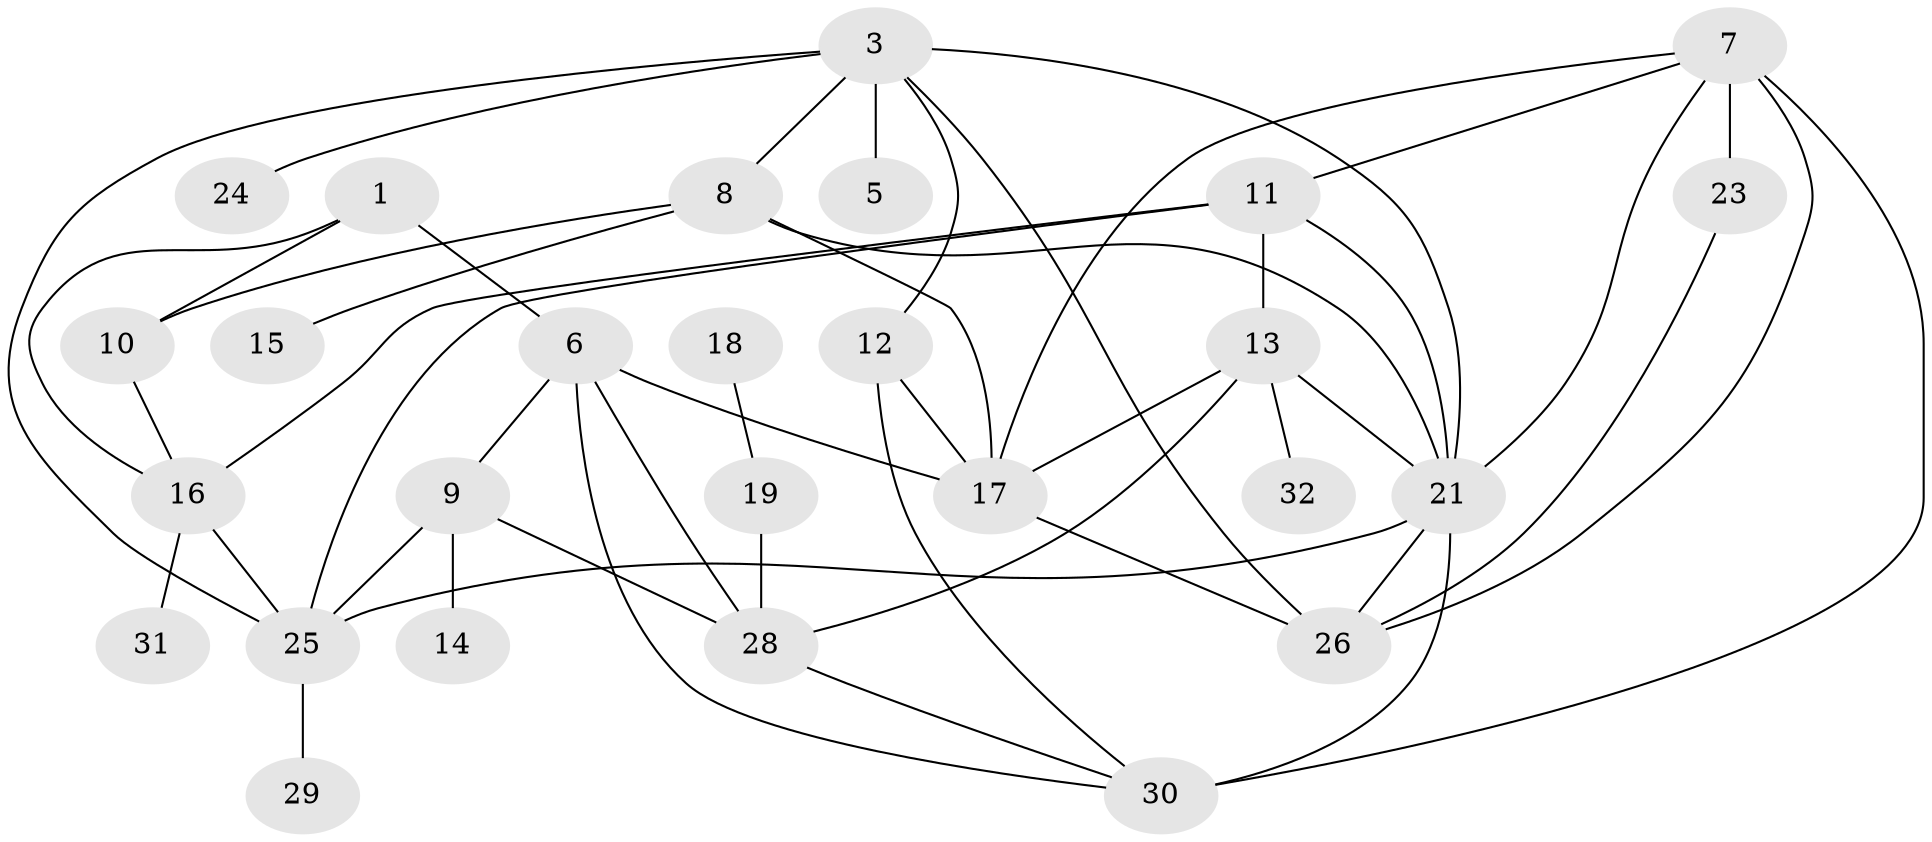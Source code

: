 // original degree distribution, {2: 0.20634920634920634, 0: 0.07936507936507936, 5: 0.14285714285714285, 1: 0.14285714285714285, 4: 0.1746031746031746, 3: 0.19047619047619047, 6: 0.031746031746031744, 7: 0.031746031746031744}
// Generated by graph-tools (version 1.1) at 2025/47/03/04/25 22:47:56]
// undirected, 27 vertices, 49 edges
graph export_dot {
  node [color=gray90,style=filled];
  1;
  3;
  5;
  6;
  7;
  8;
  9;
  10;
  11;
  12;
  13;
  14;
  15;
  16;
  17;
  18;
  19;
  21;
  23;
  24;
  25;
  26;
  28;
  29;
  30;
  31;
  32;
  1 -- 6 [weight=2.0];
  1 -- 10 [weight=1.0];
  1 -- 16 [weight=2.0];
  3 -- 5 [weight=1.0];
  3 -- 8 [weight=1.0];
  3 -- 12 [weight=1.0];
  3 -- 21 [weight=1.0];
  3 -- 24 [weight=1.0];
  3 -- 25 [weight=1.0];
  3 -- 26 [weight=1.0];
  6 -- 9 [weight=1.0];
  6 -- 17 [weight=2.0];
  6 -- 28 [weight=1.0];
  6 -- 30 [weight=1.0];
  7 -- 11 [weight=1.0];
  7 -- 17 [weight=1.0];
  7 -- 21 [weight=1.0];
  7 -- 23 [weight=1.0];
  7 -- 26 [weight=1.0];
  7 -- 30 [weight=2.0];
  8 -- 10 [weight=1.0];
  8 -- 15 [weight=1.0];
  8 -- 17 [weight=2.0];
  8 -- 21 [weight=1.0];
  9 -- 14 [weight=1.0];
  9 -- 25 [weight=2.0];
  9 -- 28 [weight=1.0];
  10 -- 16 [weight=1.0];
  11 -- 13 [weight=2.0];
  11 -- 16 [weight=2.0];
  11 -- 21 [weight=1.0];
  11 -- 25 [weight=1.0];
  12 -- 17 [weight=1.0];
  12 -- 30 [weight=1.0];
  13 -- 17 [weight=1.0];
  13 -- 21 [weight=2.0];
  13 -- 28 [weight=1.0];
  13 -- 32 [weight=1.0];
  16 -- 25 [weight=2.0];
  16 -- 31 [weight=1.0];
  17 -- 26 [weight=2.0];
  18 -- 19 [weight=1.0];
  19 -- 28 [weight=1.0];
  21 -- 25 [weight=1.0];
  21 -- 26 [weight=2.0];
  21 -- 30 [weight=1.0];
  23 -- 26 [weight=1.0];
  25 -- 29 [weight=1.0];
  28 -- 30 [weight=1.0];
}
